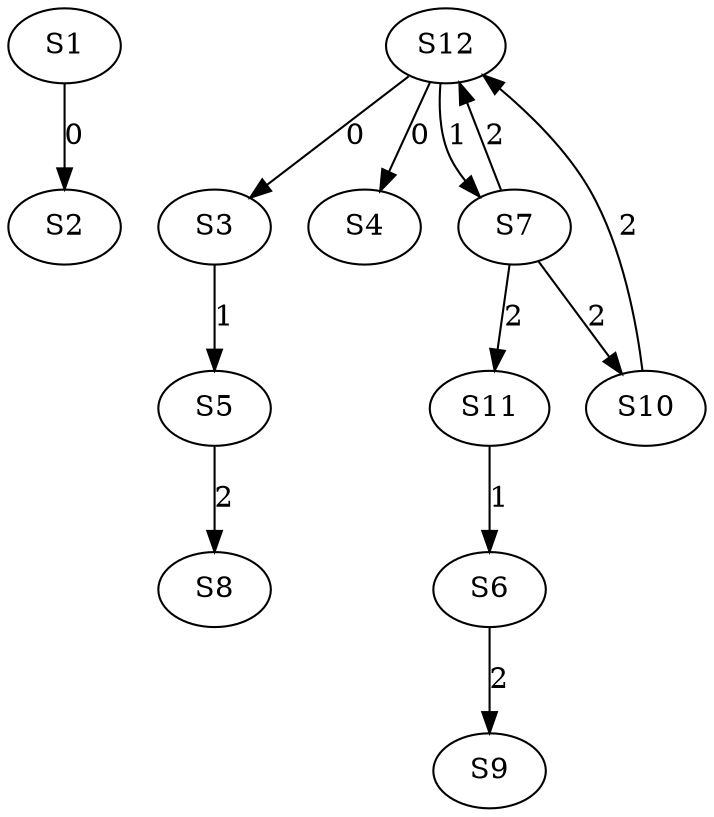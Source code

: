 strict digraph {
	S1 -> S2 [ label = 0 ];
	S12 -> S3 [ label = 0 ];
	S12 -> S4 [ label = 0 ];
	S3 -> S5 [ label = 1 ];
	S11 -> S6 [ label = 1 ];
	S12 -> S7 [ label = 1 ];
	S5 -> S8 [ label = 2 ];
	S6 -> S9 [ label = 2 ];
	S7 -> S10 [ label = 2 ];
	S7 -> S11 [ label = 2 ];
	S10 -> S12 [ label = 2 ];
	S7 -> S12 [ label = 2 ];
}